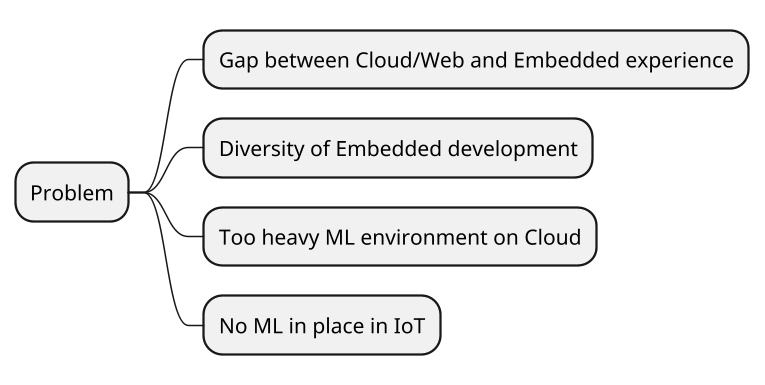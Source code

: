 @startmindmap
scale 1.5
* Problem
** Gap between Cloud/Web and Embedded experience
** Diversity of Embedded development
** Too heavy ML environment on Cloud
** No ML in place in IoT
@endmindmap
